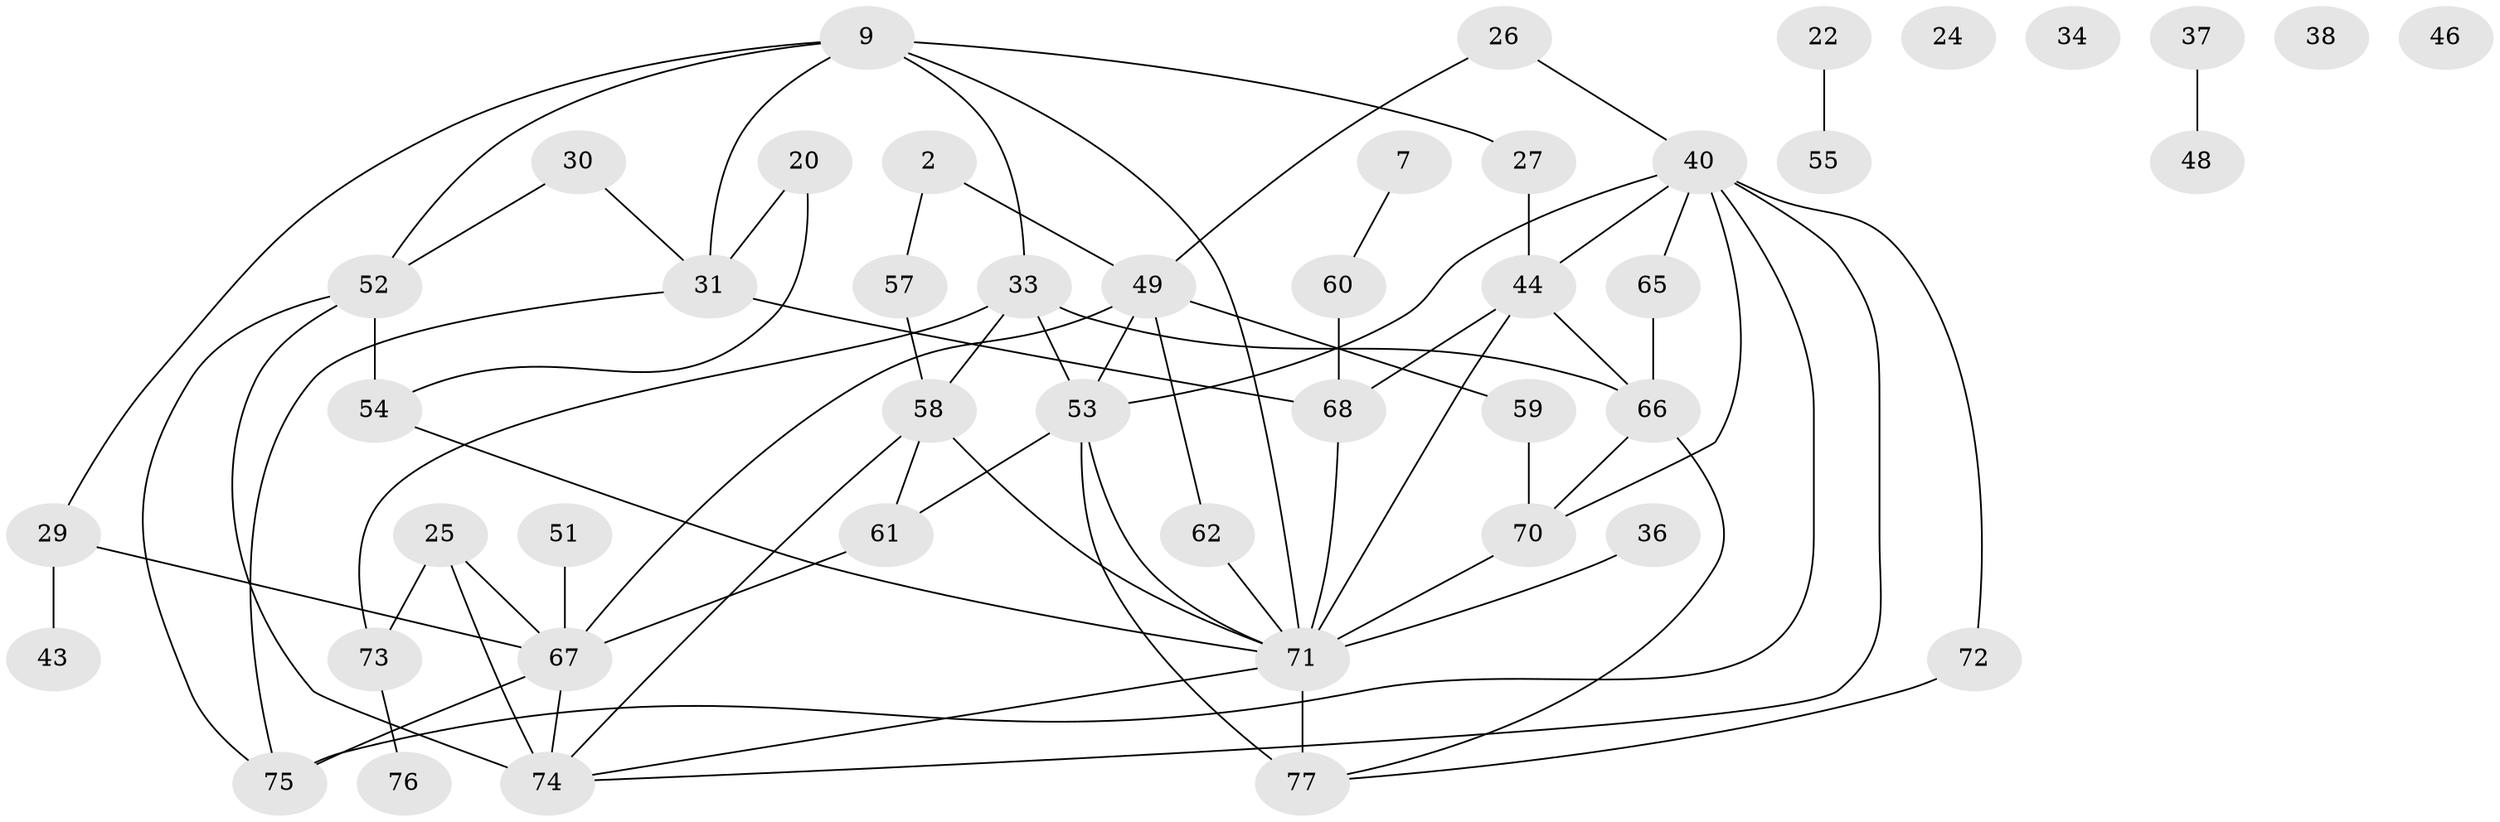 // original degree distribution, {4: 0.16883116883116883, 2: 0.19480519480519481, 3: 0.24675324675324675, 7: 0.025974025974025976, 1: 0.16883116883116883, 10: 0.012987012987012988, 6: 0.07792207792207792, 0: 0.05194805194805195, 5: 0.05194805194805195}
// Generated by graph-tools (version 1.1) at 2025/42/03/04/25 21:42:51]
// undirected, 46 vertices, 71 edges
graph export_dot {
graph [start="1"]
  node [color=gray90,style=filled];
  2;
  7;
  9;
  20;
  22;
  24;
  25 [super="+15"];
  26 [super="+8"];
  27;
  29 [super="+13"];
  30;
  31 [super="+17"];
  33 [super="+10"];
  34;
  36;
  37;
  38;
  40 [super="+23"];
  43;
  44 [super="+41"];
  46;
  48;
  49;
  51;
  52 [super="+14"];
  53 [super="+1"];
  54 [super="+16"];
  55;
  57;
  58 [super="+56"];
  59;
  60;
  61;
  62;
  65;
  66 [super="+64"];
  67 [super="+6"];
  68 [super="+63"];
  70 [super="+12+32+42+18+50"];
  71 [super="+5+69"];
  72 [super="+3"];
  73 [super="+19"];
  74 [super="+28"];
  75 [super="+35"];
  76;
  77 [super="+45"];
  2 -- 49;
  2 -- 57;
  7 -- 60;
  9 -- 27;
  9 -- 29;
  9 -- 31 [weight=2];
  9 -- 52 [weight=2];
  9 -- 71 [weight=3];
  9 -- 33;
  20 -- 31 [weight=2];
  20 -- 54;
  22 -- 55;
  25 -- 74 [weight=2];
  25 -- 73 [weight=2];
  25 -- 67;
  26 -- 49;
  26 -- 40;
  27 -- 44;
  29 -- 43;
  29 -- 67 [weight=2];
  30 -- 31;
  30 -- 52;
  31 -- 68 [weight=2];
  31 -- 75;
  33 -- 53;
  33 -- 73;
  33 -- 58;
  33 -- 66;
  36 -- 71;
  37 -- 48;
  40 -- 53;
  40 -- 75;
  40 -- 74;
  40 -- 72;
  40 -- 65;
  40 -- 44;
  40 -- 70;
  44 -- 68 [weight=2];
  44 -- 71;
  44 -- 66;
  49 -- 53 [weight=2];
  49 -- 59;
  49 -- 62;
  49 -- 67;
  51 -- 67;
  52 -- 74 [weight=2];
  52 -- 75;
  52 -- 54;
  53 -- 61;
  53 -- 77;
  53 -- 71;
  54 -- 71;
  57 -- 58;
  58 -- 71 [weight=2];
  58 -- 74;
  58 -- 61;
  59 -- 70;
  60 -- 68;
  61 -- 67;
  62 -- 71;
  65 -- 66;
  66 -- 70;
  66 -- 77;
  67 -- 74;
  67 -- 75;
  68 -- 71;
  70 -- 71;
  71 -- 77 [weight=2];
  71 -- 74;
  72 -- 77;
  73 -- 76;
}
